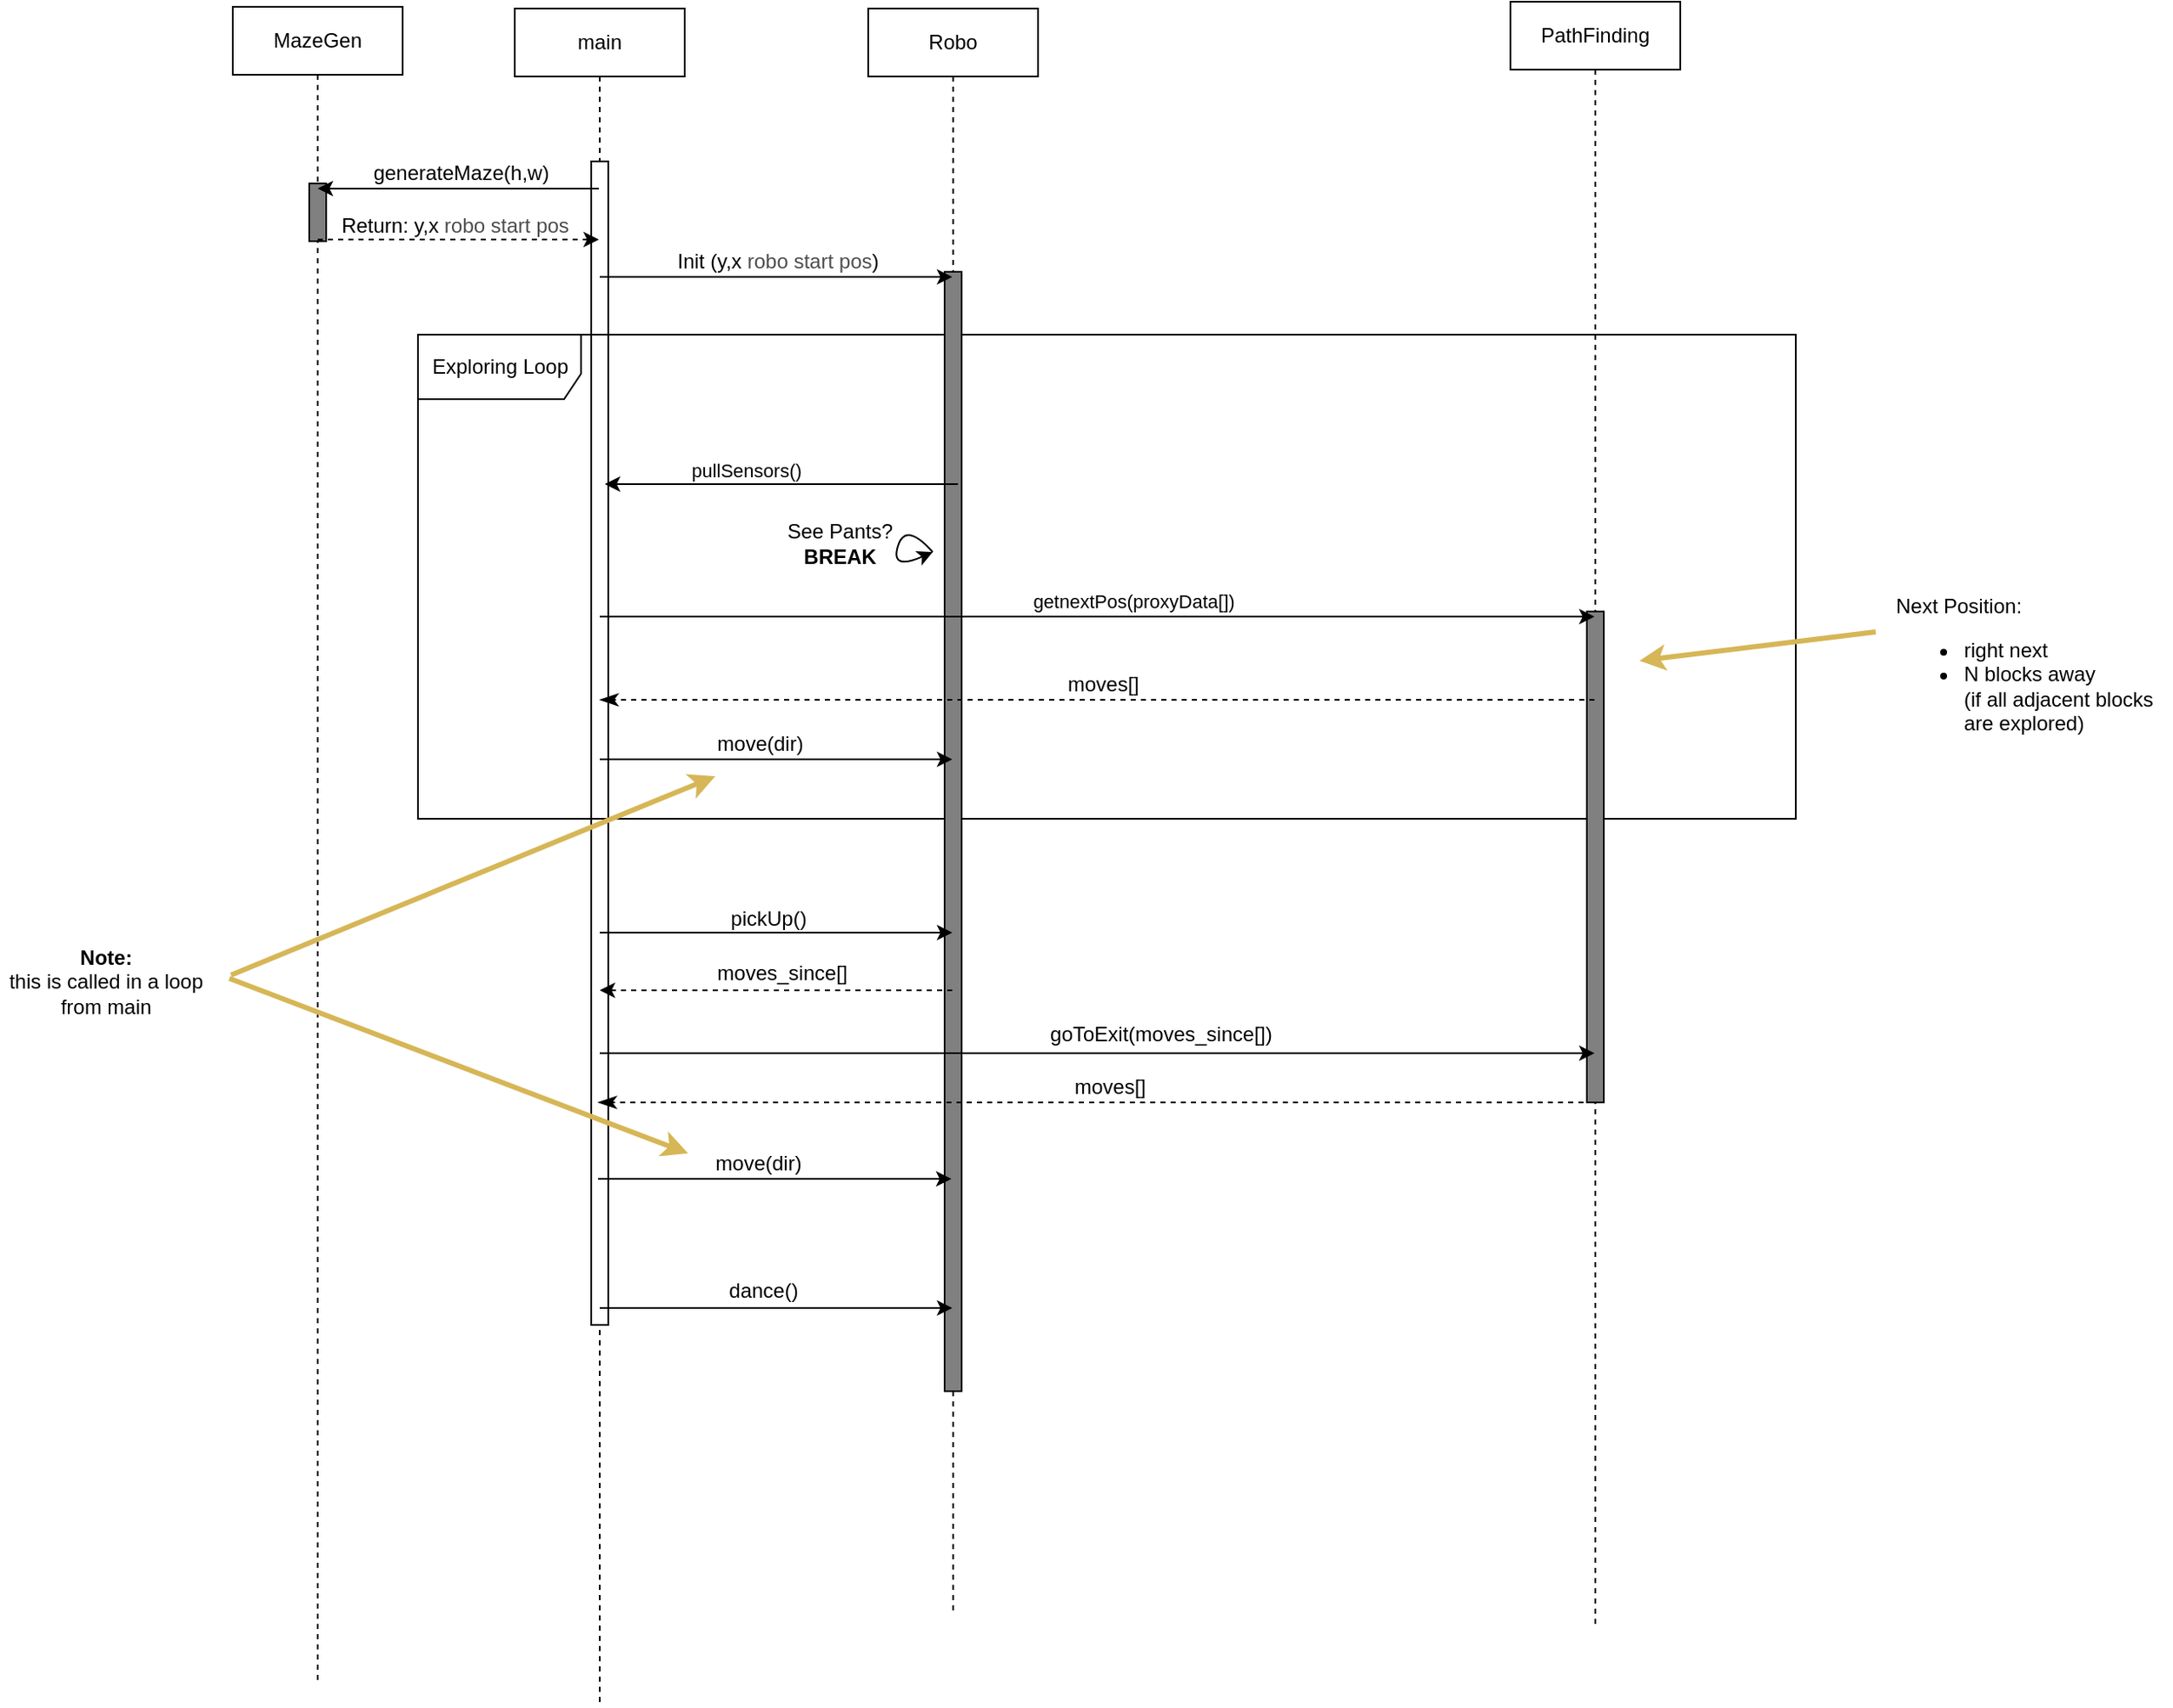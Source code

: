 <mxfile version="14.4.3" type="device" pages="2"><diagram id="UjG3wGpceQzuPhnTd_i4" name="Page-1"><mxGraphModel dx="1974" dy="1331" grid="0" gridSize="10" guides="0" tooltips="1" connect="1" arrows="1" fold="1" page="0" pageScale="1" pageWidth="850" pageHeight="1100" math="0" shadow="0"><root><mxCell id="0"/><mxCell id="1" parent="0"/><mxCell id="BI8lNH7ozRMrawjVf9nm-6" value="main" style="shape=umlLifeline;perimeter=lifelinePerimeter;whiteSpace=wrap;html=1;container=1;collapsible=0;recursiveResize=0;outlineConnect=0;" vertex="1" parent="1"><mxGeometry x="-17" y="-38" width="100" height="999" as="geometry"/></mxCell><mxCell id="BI8lNH7ozRMrawjVf9nm-7" value="" style="html=1;points=[];perimeter=orthogonalPerimeter;" vertex="1" parent="BI8lNH7ozRMrawjVf9nm-6"><mxGeometry x="45" y="90" width="10" height="685" as="geometry"/></mxCell><mxCell id="Hv0nPDmgLCzfe48rgTfe-46" value="Exploring Loop" style="shape=umlFrame;tabPosition=left;html=1;boundedLbl=1;labelInHeader=1;width=96;height=38;" parent="1" vertex="1"><mxGeometry x="-74" y="154" width="811" height="285" as="geometry"/></mxCell><mxCell id="Hv0nPDmgLCzfe48rgTfe-11" value="Robo" style="shape=umlLifeline;perimeter=lifelinePerimeter;whiteSpace=wrap;html=1;container=1;collapsible=0;recursiveResize=0;outlineConnect=0;" parent="1" vertex="1"><mxGeometry x="191" y="-38" width="100" height="944" as="geometry"/></mxCell><mxCell id="Hv0nPDmgLCzfe48rgTfe-12" value="" style="html=1;points=[];perimeter=orthogonalPerimeter;fillColor=#808080;" parent="Hv0nPDmgLCzfe48rgTfe-11" vertex="1"><mxGeometry x="45" y="155" width="10" height="659" as="geometry"/></mxCell><mxCell id="Hv0nPDmgLCzfe48rgTfe-28" value="PathFinding" style="shape=umlLifeline;perimeter=lifelinePerimeter;whiteSpace=wrap;html=1;container=1;collapsible=0;recursiveResize=0;outlineConnect=0;" parent="1" vertex="1"><mxGeometry x="569" y="-42" width="100" height="958" as="geometry"/></mxCell><mxCell id="Hv0nPDmgLCzfe48rgTfe-29" value="" style="html=1;points=[];perimeter=orthogonalPerimeter;fillColor=#808080;" parent="Hv0nPDmgLCzfe48rgTfe-28" vertex="1"><mxGeometry x="45" y="359" width="10" height="289" as="geometry"/></mxCell><mxCell id="Hv0nPDmgLCzfe48rgTfe-32" value="" style="endArrow=classic;html=1;" parent="1" edge="1" target="Hv0nPDmgLCzfe48rgTfe-28" source="BI8lNH7ozRMrawjVf9nm-6"><mxGeometry width="50" height="50" relative="1" as="geometry"><mxPoint x="252" y="416" as="sourcePoint"/><mxPoint x="601" y="416" as="targetPoint"/><Array as="points"><mxPoint x="216" y="320"/></Array></mxGeometry></mxCell><mxCell id="Hv0nPDmgLCzfe48rgTfe-33" value="getnextPos(proxyData[])" style="edgeLabel;html=1;align=center;verticalAlign=middle;resizable=0;points=[];" parent="Hv0nPDmgLCzfe48rgTfe-32" vertex="1" connectable="0"><mxGeometry x="0.057" y="4" relative="1" as="geometry"><mxPoint x="4" y="-5" as="offset"/></mxGeometry></mxCell><mxCell id="Hv0nPDmgLCzfe48rgTfe-34" value="Next Position:&lt;br&gt;&lt;ul&gt;&lt;li&gt;right next&lt;/li&gt;&lt;li&gt;N blocks away&lt;br&gt;(if all adjacent blocks are explored)&lt;/li&gt;&lt;/ul&gt;" style="text;html=1;strokeColor=none;fillColor=none;align=left;verticalAlign=middle;whiteSpace=wrap;rounded=0;" parent="1" vertex="1"><mxGeometry x="794" y="292" width="164" height="124" as="geometry"/></mxCell><mxCell id="Hv0nPDmgLCzfe48rgTfe-35" value="" style="endArrow=classic;html=1;fillColor=#fff2cc;strokeColor=#d6b656;strokeWidth=3;" parent="1" edge="1"><mxGeometry width="50" height="50" relative="1" as="geometry"><mxPoint x="784" y="329" as="sourcePoint"/><mxPoint x="645" y="346" as="targetPoint"/></mxGeometry></mxCell><mxCell id="Hv0nPDmgLCzfe48rgTfe-37" value="" style="endArrow=classic;html=1;" parent="1" edge="1"><mxGeometry width="50" height="50" relative="1" as="geometry"><mxPoint x="243.83" y="242.0" as="sourcePoint"/><mxPoint x="35.997" y="242.0" as="targetPoint"/></mxGeometry></mxCell><mxCell id="Hv0nPDmgLCzfe48rgTfe-38" value="pullSensors()" style="edgeLabel;html=1;align=center;verticalAlign=middle;resizable=0;points=[];" parent="Hv0nPDmgLCzfe48rgTfe-37" vertex="1" connectable="0"><mxGeometry x="0.423" y="-4" relative="1" as="geometry"><mxPoint x="22.5" y="-4" as="offset"/></mxGeometry></mxCell><mxCell id="Hv0nPDmgLCzfe48rgTfe-48" value="" style="curved=1;endArrow=classic;html=1;" parent="1" edge="1"><mxGeometry width="50" height="50" relative="1" as="geometry"><mxPoint x="229" y="282" as="sourcePoint"/><mxPoint x="229" y="282" as="targetPoint"/><Array as="points"><mxPoint x="213" y="264"/><mxPoint x="204" y="293"/></Array></mxGeometry></mxCell><mxCell id="Hv0nPDmgLCzfe48rgTfe-50" value="See Pants?&lt;br&gt;&lt;b&gt;BREAK&lt;/b&gt;" style="text;html=1;align=center;verticalAlign=middle;resizable=0;points=[];autosize=1;" parent="1" vertex="1"><mxGeometry x="138" y="261" width="72" height="32" as="geometry"/></mxCell><mxCell id="Hv0nPDmgLCzfe48rgTfe-52" value="" style="endArrow=classicThin;html=1;rounded=0;align=center;verticalAlign=bottom;dashed=1;endFill=1;labelBackgroundColor=none;startSize=9;endSize=8;" parent="1" source="Hv0nPDmgLCzfe48rgTfe-28" target="BI8lNH7ozRMrawjVf9nm-6" edge="1"><mxGeometry relative="1" as="geometry"><mxPoint x="445" y="304" as="sourcePoint"/><mxPoint x="605" y="304" as="targetPoint"/><Array as="points"><mxPoint x="517" y="369"/></Array></mxGeometry></mxCell><mxCell id="Hv0nPDmgLCzfe48rgTfe-53" value="" style="resizable=0;html=1;align=center;verticalAlign=top;labelBackgroundColor=none;" parent="Hv0nPDmgLCzfe48rgTfe-52" connectable="0" vertex="1"><mxGeometry relative="1" as="geometry"/></mxCell><mxCell id="BI8lNH7ozRMrawjVf9nm-2" value="MazeGen" style="shape=umlLifeline;perimeter=lifelinePerimeter;whiteSpace=wrap;html=1;container=1;collapsible=0;recursiveResize=0;outlineConnect=0;" vertex="1" parent="1"><mxGeometry x="-183" y="-39" width="100" height="985" as="geometry"/></mxCell><mxCell id="BI8lNH7ozRMrawjVf9nm-3" value="" style="html=1;points=[];perimeter=orthogonalPerimeter;fillColor=#808080;" vertex="1" parent="BI8lNH7ozRMrawjVf9nm-2"><mxGeometry x="45" y="104" width="10" height="34" as="geometry"/></mxCell><mxCell id="BI8lNH7ozRMrawjVf9nm-8" value="" style="endArrow=classic;html=1;" edge="1" parent="1" source="BI8lNH7ozRMrawjVf9nm-6" target="BI8lNH7ozRMrawjVf9nm-2"><mxGeometry width="50" height="50" relative="1" as="geometry"><mxPoint x="100" y="194" as="sourcePoint"/><mxPoint x="150" y="144" as="targetPoint"/><Array as="points"><mxPoint x="-41" y="68"/></Array></mxGeometry></mxCell><mxCell id="BI8lNH7ozRMrawjVf9nm-9" value="generateMaze(h,w)" style="text;html=1;align=center;verticalAlign=middle;resizable=0;points=[];autosize=1;" vertex="1" parent="1"><mxGeometry x="-106" y="50" width="113" height="18" as="geometry"/></mxCell><mxCell id="BI8lNH7ozRMrawjVf9nm-11" value="" style="endArrow=classic;html=1;dashed=1;" edge="1" parent="1" source="BI8lNH7ozRMrawjVf9nm-2" target="BI8lNH7ozRMrawjVf9nm-6"><mxGeometry width="50" height="50" relative="1" as="geometry"><mxPoint x="-31" y="138" as="sourcePoint"/><mxPoint x="19" y="88" as="targetPoint"/><Array as="points"><mxPoint x="-29" y="98"/></Array></mxGeometry></mxCell><mxCell id="BI8lNH7ozRMrawjVf9nm-12" value="Return: y,x &lt;font color=&quot;#4d4d4d&quot;&gt;robo start pos&lt;/font&gt;" style="text;html=1;strokeColor=none;fillColor=none;align=center;verticalAlign=middle;whiteSpace=wrap;rounded=0;" vertex="1" parent="1"><mxGeometry x="-126" y="80" width="148" height="20" as="geometry"/></mxCell><mxCell id="BI8lNH7ozRMrawjVf9nm-13" value="" style="endArrow=classic;html=1;" edge="1" parent="1" source="BI8lNH7ozRMrawjVf9nm-6" target="Hv0nPDmgLCzfe48rgTfe-11"><mxGeometry width="50" height="50" relative="1" as="geometry"><mxPoint x="242" y="253" as="sourcePoint"/><mxPoint x="292" y="203" as="targetPoint"/><Array as="points"><mxPoint x="139" y="120"/></Array></mxGeometry></mxCell><mxCell id="BI8lNH7ozRMrawjVf9nm-14" value="Init (y,x&amp;nbsp;&lt;font color=&quot;#4d4d4d&quot;&gt;robo start pos&lt;/font&gt;)" style="text;html=1;strokeColor=none;fillColor=none;align=center;verticalAlign=middle;whiteSpace=wrap;rounded=0;" vertex="1" parent="1"><mxGeometry x="46" y="101" width="184" height="20" as="geometry"/></mxCell><mxCell id="T87RAQQsnWnlPT0AkQKF-1" value="moves[]" style="text;html=1;align=center;verticalAlign=middle;resizable=0;points=[];autosize=1;" vertex="1" parent="1"><mxGeometry x="303" y="351" width="52" height="18" as="geometry"/></mxCell><mxCell id="T87RAQQsnWnlPT0AkQKF-2" value="" style="endArrow=classic;html=1;strokeWidth=1;" edge="1" parent="1" source="BI8lNH7ozRMrawjVf9nm-6" target="Hv0nPDmgLCzfe48rgTfe-11"><mxGeometry width="50" height="50" relative="1" as="geometry"><mxPoint x="374" y="366" as="sourcePoint"/><mxPoint x="424" y="316" as="targetPoint"/><Array as="points"><mxPoint x="116" y="404"/></Array></mxGeometry></mxCell><mxCell id="T87RAQQsnWnlPT0AkQKF-3" value="move(dir)" style="text;html=1;align=center;verticalAlign=middle;resizable=0;points=[];autosize=1;" vertex="1" parent="1"><mxGeometry x="96" y="386" width="61" height="18" as="geometry"/></mxCell><mxCell id="T87RAQQsnWnlPT0AkQKF-4" value="&lt;b&gt;Note:&lt;/b&gt;&lt;br&gt;this is called in a loop&lt;br&gt;from main" style="text;html=1;align=center;verticalAlign=middle;resizable=0;points=[];autosize=1;" vertex="1" parent="1"><mxGeometry x="-320" y="512" width="124" height="46" as="geometry"/></mxCell><mxCell id="T87RAQQsnWnlPT0AkQKF-5" value="" style="endArrow=classic;html=1;fillColor=#fff2cc;strokeColor=#d6b656;strokeWidth=3;" edge="1" parent="1"><mxGeometry width="50" height="50" relative="1" as="geometry"><mxPoint x="-184" y="531" as="sourcePoint"/><mxPoint x="101" y="414" as="targetPoint"/></mxGeometry></mxCell><mxCell id="T87RAQQsnWnlPT0AkQKF-6" value="" style="endArrow=classic;html=1;strokeWidth=1;" edge="1" parent="1" source="BI8lNH7ozRMrawjVf9nm-6" target="Hv0nPDmgLCzfe48rgTfe-11"><mxGeometry width="50" height="50" relative="1" as="geometry"><mxPoint x="250" y="424" as="sourcePoint"/><mxPoint x="300" y="374" as="targetPoint"/><Array as="points"><mxPoint x="167" y="506"/></Array></mxGeometry></mxCell><mxCell id="T87RAQQsnWnlPT0AkQKF-7" value="pickUp()" style="text;html=1;align=center;verticalAlign=middle;resizable=0;points=[];autosize=1;" vertex="1" parent="1"><mxGeometry x="104" y="489" width="55" height="18" as="geometry"/></mxCell><mxCell id="T87RAQQsnWnlPT0AkQKF-10" value="" style="endArrow=classic;html=1;strokeWidth=1;dashed=1;" edge="1" parent="1" source="Hv0nPDmgLCzfe48rgTfe-11" target="BI8lNH7ozRMrawjVf9nm-6"><mxGeometry width="50" height="50" relative="1" as="geometry"><mxPoint x="250" y="401" as="sourcePoint"/><mxPoint x="300" y="351" as="targetPoint"/><Array as="points"><mxPoint x="176" y="540"/></Array></mxGeometry></mxCell><mxCell id="T87RAQQsnWnlPT0AkQKF-11" value="moves_since[]" style="text;html=1;align=center;verticalAlign=middle;resizable=0;points=[];autosize=1;" vertex="1" parent="1"><mxGeometry x="96" y="521" width="87" height="18" as="geometry"/></mxCell><mxCell id="T87RAQQsnWnlPT0AkQKF-12" value="" style="endArrow=classic;html=1;strokeWidth=1;" edge="1" parent="1" source="BI8lNH7ozRMrawjVf9nm-6" target="Hv0nPDmgLCzfe48rgTfe-28"><mxGeometry width="50" height="50" relative="1" as="geometry"><mxPoint x="250" y="401" as="sourcePoint"/><mxPoint x="300" y="351" as="targetPoint"/><Array as="points"><mxPoint x="295" y="577"/></Array></mxGeometry></mxCell><mxCell id="T87RAQQsnWnlPT0AkQKF-13" value="goToExit(moves_since[])" style="text;html=1;align=center;verticalAlign=middle;resizable=0;points=[];autosize=1;" vertex="1" parent="1"><mxGeometry x="292" y="557" width="141" height="18" as="geometry"/></mxCell><mxCell id="T87RAQQsnWnlPT0AkQKF-14" value="" style="endArrow=classicThin;html=1;rounded=0;align=center;verticalAlign=bottom;dashed=1;endFill=1;labelBackgroundColor=none;startSize=9;endSize=8;" edge="1" parent="1"><mxGeometry relative="1" as="geometry"><mxPoint x="618" y="606" as="sourcePoint"/><mxPoint x="32" y="606" as="targetPoint"/><Array as="points"><mxPoint x="521" y="606"/></Array></mxGeometry></mxCell><mxCell id="T87RAQQsnWnlPT0AkQKF-15" value="" style="resizable=0;html=1;align=center;verticalAlign=top;labelBackgroundColor=none;" connectable="0" vertex="1" parent="T87RAQQsnWnlPT0AkQKF-14"><mxGeometry relative="1" as="geometry"/></mxCell><mxCell id="T87RAQQsnWnlPT0AkQKF-16" value="moves[]" style="text;html=1;align=center;verticalAlign=middle;resizable=0;points=[];autosize=1;" vertex="1" parent="1"><mxGeometry x="307" y="588" width="52" height="18" as="geometry"/></mxCell><mxCell id="T87RAQQsnWnlPT0AkQKF-17" value="" style="endArrow=classic;html=1;strokeWidth=1;" edge="1" parent="1"><mxGeometry width="50" height="50" relative="1" as="geometry"><mxPoint x="32" y="651" as="sourcePoint"/><mxPoint x="240" y="651" as="targetPoint"/><Array as="points"><mxPoint x="115.5" y="651"/></Array></mxGeometry></mxCell><mxCell id="T87RAQQsnWnlPT0AkQKF-18" value="move(dir)" style="text;html=1;align=center;verticalAlign=middle;resizable=0;points=[];autosize=1;" vertex="1" parent="1"><mxGeometry x="95.5" y="633" width="61" height="18" as="geometry"/></mxCell><mxCell id="T87RAQQsnWnlPT0AkQKF-19" value="" style="endArrow=classic;html=1;fillColor=#fff2cc;strokeColor=#d6b656;strokeWidth=3;" edge="1" parent="1"><mxGeometry width="50" height="50" relative="1" as="geometry"><mxPoint x="-185" y="533" as="sourcePoint"/><mxPoint x="85" y="636" as="targetPoint"/></mxGeometry></mxCell><mxCell id="T87RAQQsnWnlPT0AkQKF-20" value="" style="endArrow=classic;html=1;strokeWidth=1;" edge="1" parent="1" source="BI8lNH7ozRMrawjVf9nm-6" target="Hv0nPDmgLCzfe48rgTfe-11"><mxGeometry width="50" height="50" relative="1" as="geometry"><mxPoint x="100" y="677" as="sourcePoint"/><mxPoint x="150" y="627" as="targetPoint"/><Array as="points"><mxPoint x="188" y="727"/></Array></mxGeometry></mxCell><mxCell id="T87RAQQsnWnlPT0AkQKF-21" value="dance()" style="text;html=1;align=center;verticalAlign=middle;resizable=0;points=[];autosize=1;" vertex="1" parent="1"><mxGeometry x="103" y="708" width="51" height="18" as="geometry"/></mxCell></root></mxGraphModel></diagram><diagram name="Copy of Page-1" id="IxtcGgLo0wh8TM-z6mHx"><mxGraphModel dx="2604" dy="1704" grid="0" gridSize="10" guides="0" tooltips="1" connect="1" arrows="1" fold="1" page="0" pageScale="1" pageWidth="850" pageHeight="1100" math="0" shadow="0"><root><mxCell id="6qU1SAvlPNGmXZtqfaeh-0"/><mxCell id="6qU1SAvlPNGmXZtqfaeh-1" parent="6qU1SAvlPNGmXZtqfaeh-0"/><mxCell id="6qU1SAvlPNGmXZtqfaeh-2" value="Maze" style="shape=umlLifeline;perimeter=lifelinePerimeter;whiteSpace=wrap;html=1;container=1;collapsible=0;recursiveResize=0;outlineConnect=0;" vertex="1" parent="6qU1SAvlPNGmXZtqfaeh-1"><mxGeometry x="-11" y="-82" width="100" height="1029" as="geometry"/></mxCell><mxCell id="6qU1SAvlPNGmXZtqfaeh-3" value="" style="html=1;points=[];perimeter=orthogonalPerimeter;fillColor=#808080;" vertex="1" parent="6qU1SAvlPNGmXZtqfaeh-2"><mxGeometry x="45" y="90" width="10" height="120" as="geometry"/></mxCell><mxCell id="6qU1SAvlPNGmXZtqfaeh-4" style="edgeStyle=orthogonalEdgeStyle;rounded=0;orthogonalLoop=1;jettySize=auto;html=1;exitX=0.5;exitY=0.5;exitDx=0;exitDy=0;exitPerimeter=0;entryX=0.5;entryY=0.208;entryDx=0;entryDy=0;entryPerimeter=0;" edge="1" parent="6qU1SAvlPNGmXZtqfaeh-1" source="6qU1SAvlPNGmXZtqfaeh-8" target="6qU1SAvlPNGmXZtqfaeh-3"><mxGeometry relative="1" as="geometry"/></mxCell><mxCell id="6qU1SAvlPNGmXZtqfaeh-54" value="generateMaze(h,w)" style="edgeLabel;html=1;align=center;verticalAlign=middle;resizable=0;points=[];" vertex="1" connectable="0" parent="6qU1SAvlPNGmXZtqfaeh-4"><mxGeometry x="-0.201" relative="1" as="geometry"><mxPoint x="15.86" y="-5.98" as="offset"/></mxGeometry></mxCell><mxCell id="6qU1SAvlPNGmXZtqfaeh-8" value="main.py" style="shape=umlActor;verticalLabelPosition=bottom;verticalAlign=top;html=1;" vertex="1" parent="6qU1SAvlPNGmXZtqfaeh-1"><mxGeometry x="-229" y="3" width="30" height="60" as="geometry"/></mxCell><mxCell id="6qU1SAvlPNGmXZtqfaeh-9" value="Robo" style="shape=umlLifeline;perimeter=lifelinePerimeter;whiteSpace=wrap;html=1;container=1;collapsible=0;recursiveResize=0;outlineConnect=0;" vertex="1" parent="6qU1SAvlPNGmXZtqfaeh-1"><mxGeometry x="191" y="-84" width="100" height="990" as="geometry"/></mxCell><mxCell id="6qU1SAvlPNGmXZtqfaeh-10" value="" style="html=1;points=[];perimeter=orthogonalPerimeter;fillColor=#808080;" vertex="1" parent="6qU1SAvlPNGmXZtqfaeh-9"><mxGeometry x="45" y="90" width="10" height="724" as="geometry"/></mxCell><mxCell id="6qU1SAvlPNGmXZtqfaeh-11" value="" style="endArrow=block;dashed=1;html=1;endFill=1;" edge="1" parent="6qU1SAvlPNGmXZtqfaeh-1" target="6qU1SAvlPNGmXZtqfaeh-9"><mxGeometry width="50" height="50" relative="1" as="geometry"><mxPoint x="48" y="213" as="sourcePoint"/><mxPoint x="138" y="213" as="targetPoint"/></mxGeometry></mxCell><mxCell id="6qU1SAvlPNGmXZtqfaeh-12" value="robot_starting_coords(y,x)" style="edgeLabel;html=1;align=center;verticalAlign=middle;resizable=0;points=[];" vertex="1" connectable="0" parent="6qU1SAvlPNGmXZtqfaeh-11"><mxGeometry x="-0.6" y="-3" relative="1" as="geometry"><mxPoint x="46" y="-4" as="offset"/></mxGeometry></mxCell><mxCell id="6qU1SAvlPNGmXZtqfaeh-13" value="Boundary" style="shape=umlLifeline;perimeter=lifelinePerimeter;whiteSpace=wrap;html=1;container=1;collapsible=0;recursiveResize=0;outlineConnect=0;" vertex="1" parent="6qU1SAvlPNGmXZtqfaeh-1"><mxGeometry x="335" y="-87" width="100" height="1012" as="geometry"/></mxCell><mxCell id="6qU1SAvlPNGmXZtqfaeh-14" value="" style="html=1;points=[];perimeter=orthogonalPerimeter;fillColor=#808080;" vertex="1" parent="6qU1SAvlPNGmXZtqfaeh-13"><mxGeometry x="45" y="90" width="10" height="744" as="geometry"/></mxCell><mxCell id="6qU1SAvlPNGmXZtqfaeh-15" value="" style="endArrow=classic;html=1;" edge="1" parent="6qU1SAvlPNGmXZtqfaeh-1" target="6qU1SAvlPNGmXZtqfaeh-13"><mxGeometry width="50" height="50" relative="1" as="geometry"><mxPoint x="248" y="219" as="sourcePoint"/><mxPoint x="351" y="219" as="targetPoint"/></mxGeometry></mxCell><mxCell id="6qU1SAvlPNGmXZtqfaeh-16" value="init" style="edgeLabel;html=1;align=center;verticalAlign=middle;resizable=0;points=[];" vertex="1" connectable="0" parent="6qU1SAvlPNGmXZtqfaeh-15"><mxGeometry x="-0.243" y="4" relative="1" as="geometry"><mxPoint x="11" y="-4" as="offset"/></mxGeometry></mxCell><mxCell id="6qU1SAvlPNGmXZtqfaeh-17" value="" style="curved=1;endArrow=classic;html=1;" edge="1" parent="6qU1SAvlPNGmXZtqfaeh-1"><mxGeometry width="50" height="50" relative="1" as="geometry"><mxPoint x="39" y="-99" as="sourcePoint"/><mxPoint x="369" y="-111" as="targetPoint"/><Array as="points"><mxPoint x="195" y="-248"/><mxPoint x="385" y="-179"/></Array></mxGeometry></mxCell><mxCell id="6qU1SAvlPNGmXZtqfaeh-18" value="????" style="edgeLabel;html=1;align=center;verticalAlign=middle;resizable=0;points=[];" vertex="1" connectable="0" parent="6qU1SAvlPNGmXZtqfaeh-17"><mxGeometry x="-0.298" y="-32" relative="1" as="geometry"><mxPoint x="69.24" y="-41.03" as="offset"/></mxGeometry></mxCell><mxCell id="6qU1SAvlPNGmXZtqfaeh-19" value="PathFinding" style="shape=umlLifeline;perimeter=lifelinePerimeter;whiteSpace=wrap;html=1;container=1;collapsible=0;recursiveResize=0;outlineConnect=0;" vertex="1" parent="6qU1SAvlPNGmXZtqfaeh-1"><mxGeometry x="569" y="-83" width="100" height="999" as="geometry"/></mxCell><mxCell id="6qU1SAvlPNGmXZtqfaeh-20" value="" style="html=1;points=[];perimeter=orthogonalPerimeter;fillColor=#808080;" vertex="1" parent="6qU1SAvlPNGmXZtqfaeh-19"><mxGeometry x="45" y="90" width="10" height="733" as="geometry"/></mxCell><mxCell id="6qU1SAvlPNGmXZtqfaeh-21" value="" style="endArrow=classic;html=1;" edge="1" parent="6qU1SAvlPNGmXZtqfaeh-1"><mxGeometry width="50" height="50" relative="1" as="geometry"><mxPoint x="252" y="416" as="sourcePoint"/><mxPoint x="601" y="416" as="targetPoint"/></mxGeometry></mxCell><mxCell id="6qU1SAvlPNGmXZtqfaeh-22" value="Get Next Position" style="edgeLabel;html=1;align=center;verticalAlign=middle;resizable=0;points=[];" vertex="1" connectable="0" parent="6qU1SAvlPNGmXZtqfaeh-21"><mxGeometry x="0.057" y="4" relative="1" as="geometry"><mxPoint x="4" y="-5" as="offset"/></mxGeometry></mxCell><mxCell id="6qU1SAvlPNGmXZtqfaeh-23" value="Next Position:&lt;br&gt;&lt;ul&gt;&lt;li&gt;right next&lt;/li&gt;&lt;li&gt;N blocks away&lt;br&gt;(if all adjacent blocks are explored)&lt;/li&gt;&lt;/ul&gt;" style="text;html=1;strokeColor=none;fillColor=none;align=left;verticalAlign=middle;whiteSpace=wrap;rounded=0;" vertex="1" parent="6qU1SAvlPNGmXZtqfaeh-1"><mxGeometry x="794" y="292" width="164" height="124" as="geometry"/></mxCell><mxCell id="6qU1SAvlPNGmXZtqfaeh-24" value="" style="endArrow=classic;html=1;exitX=0;exitY=0.25;exitDx=0;exitDy=0;fillColor=#fff2cc;strokeColor=#d6b656;" edge="1" parent="6qU1SAvlPNGmXZtqfaeh-1" source="6qU1SAvlPNGmXZtqfaeh-23"><mxGeometry width="50" height="50" relative="1" as="geometry"><mxPoint x="265" y="371" as="sourcePoint"/><mxPoint x="645" y="371" as="targetPoint"/></mxGeometry></mxCell><mxCell id="6qU1SAvlPNGmXZtqfaeh-25" value="" style="endArrow=classic;html=1;entryX=0.5;entryY=0.169;entryDx=0;entryDy=0;entryPerimeter=0;" edge="1" parent="6qU1SAvlPNGmXZtqfaeh-1"><mxGeometry width="50" height="50" relative="1" as="geometry"><mxPoint x="366.5" y="345.002" as="sourcePoint"/><mxPoint x="246" y="345.002" as="targetPoint"/></mxGeometry></mxCell><mxCell id="6qU1SAvlPNGmXZtqfaeh-26" value="get all Sensor Data" style="edgeLabel;html=1;align=center;verticalAlign=middle;resizable=0;points=[];" vertex="1" connectable="0" parent="6qU1SAvlPNGmXZtqfaeh-25"><mxGeometry x="0.423" y="-4" relative="1" as="geometry"><mxPoint x="22.5" y="-4" as="offset"/></mxGeometry></mxCell><mxCell id="6qU1SAvlPNGmXZtqfaeh-27" value="Exploring Loop" style="shape=umlFrame;tabPosition=left;html=1;boundedLbl=1;labelInHeader=1;width=123;height=39;" vertex="1" parent="6qU1SAvlPNGmXZtqfaeh-1"><mxGeometry x="143" y="258" width="848" height="336" as="geometry"/></mxCell><mxCell id="6qU1SAvlPNGmXZtqfaeh-28" value="" style="curved=1;endArrow=classic;html=1;" edge="1" parent="6qU1SAvlPNGmXZtqfaeh-1"><mxGeometry width="50" height="50" relative="1" as="geometry"><mxPoint x="232" y="362" as="sourcePoint"/><mxPoint x="232" y="362" as="targetPoint"/><Array as="points"><mxPoint x="227" y="338"/><mxPoint x="207" y="350"/></Array></mxGeometry></mxCell><mxCell id="6qU1SAvlPNGmXZtqfaeh-29" value="See Pants?&lt;br&gt;&lt;b&gt;BREAK&lt;/b&gt;" style="text;html=1;align=center;verticalAlign=middle;resizable=0;points=[];autosize=1;" vertex="1" parent="6qU1SAvlPNGmXZtqfaeh-1"><mxGeometry x="145" y="322" width="72" height="32" as="geometry"/></mxCell><mxCell id="6qU1SAvlPNGmXZtqfaeh-30" value="" style="endArrow=classic;html=1;endSize=7;" edge="1" parent="6qU1SAvlPNGmXZtqfaeh-1" source="6qU1SAvlPNGmXZtqfaeh-9" target="6qU1SAvlPNGmXZtqfaeh-19"><mxGeometry width="50" height="50" relative="1" as="geometry"><mxPoint x="259" y="370" as="sourcePoint"/><mxPoint x="611" y="370" as="targetPoint"/><Array as="points"><mxPoint x="357" y="372"/></Array></mxGeometry></mxCell><mxCell id="6qU1SAvlPNGmXZtqfaeh-31" value="Update Path" style="edgeLabel;html=1;align=center;verticalAlign=middle;resizable=0;points=[];" vertex="1" connectable="0" parent="6qU1SAvlPNGmXZtqfaeh-30"><mxGeometry x="0.057" y="4" relative="1" as="geometry"><mxPoint y="-4" as="offset"/></mxGeometry></mxCell><mxCell id="6qU1SAvlPNGmXZtqfaeh-32" value="" style="endArrow=open;html=1;rounded=0;align=center;verticalAlign=bottom;dashed=1;endFill=0;labelBackgroundColor=none;" edge="1" parent="6qU1SAvlPNGmXZtqfaeh-1" source="6qU1SAvlPNGmXZtqfaeh-19" target="6qU1SAvlPNGmXZtqfaeh-9"><mxGeometry relative="1" as="geometry"><mxPoint x="445" y="304" as="sourcePoint"/><mxPoint x="605" y="304" as="targetPoint"/><Array as="points"><mxPoint x="517" y="466"/></Array></mxGeometry></mxCell><mxCell id="6qU1SAvlPNGmXZtqfaeh-33" value="" style="resizable=0;html=1;align=center;verticalAlign=top;labelBackgroundColor=none;" connectable="0" vertex="1" parent="6qU1SAvlPNGmXZtqfaeh-32"><mxGeometry relative="1" as="geometry"/></mxCell><mxCell id="6qU1SAvlPNGmXZtqfaeh-34" value="Return: list [N,E,S,W,N,N,W]&lt;br&gt;of next moves to make" style="text;html=1;align=center;verticalAlign=middle;resizable=0;points=[];autosize=1;" vertex="1" parent="6qU1SAvlPNGmXZtqfaeh-1"><mxGeometry x="400" y="451" width="161" height="32" as="geometry"/></mxCell><mxCell id="6qU1SAvlPNGmXZtqfaeh-47" value="" style="endArrow=classic;html=1;" edge="1" parent="6qU1SAvlPNGmXZtqfaeh-1"><mxGeometry width="50" height="50" relative="1" as="geometry"><mxPoint x="241.306" y="526" as="sourcePoint"/><mxPoint x="384.5" y="526" as="targetPoint"/></mxGeometry></mxCell><mxCell id="6qU1SAvlPNGmXZtqfaeh-48" value="move()" style="text;html=1;align=center;verticalAlign=middle;resizable=0;points=[];autosize=1;" vertex="1" parent="6qU1SAvlPNGmXZtqfaeh-1"><mxGeometry x="284" y="508" width="47" height="18" as="geometry"/></mxCell><mxCell id="6qU1SAvlPNGmXZtqfaeh-51" value="Loop" style="shape=umlFrame;tabPosition=left;html=1;boundedLbl=1;labelInHeader=1;width=50;height=30;" vertex="1" parent="6qU1SAvlPNGmXZtqfaeh-1"><mxGeometry x="205" y="484" width="202" height="89" as="geometry"/></mxCell><mxCell id="6qU1SAvlPNGmXZtqfaeh-53" value="moves[] empty?&lt;br&gt;&lt;b&gt;BREAK&lt;/b&gt;" style="text;html=1;align=center;verticalAlign=middle;resizable=0;points=[];autosize=1;" vertex="1" parent="6qU1SAvlPNGmXZtqfaeh-1"><mxGeometry x="264" y="536" width="95" height="32" as="geometry"/></mxCell></root></mxGraphModel></diagram></mxfile>